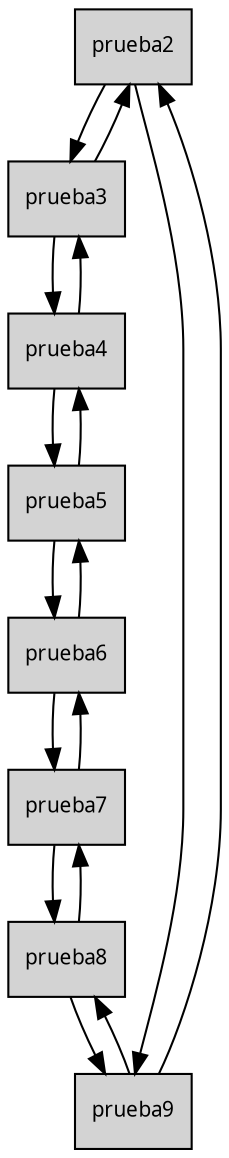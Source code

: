 digraph Ilustrasion5{
node [shape=record fontsize=10 fontname=" Verdana"style=filled];
node0[label="prueba2"];
node0->node1
node1[label="prueba3"];
node1->node2
node2[label="prueba4"];
node2->node3
node3[label="prueba5"];
node3->node4
node4[label="prueba6"];
node4->node5
node5[label="prueba7"];
node5->node6
node6[label="prueba8"];
node6->node7
node7[label="prueba9"];
node0->node7
node7->node6
node6->node5
node5->node4
node4->node3
node3->node2
node2->node1
node1->node0
node7->node0

}